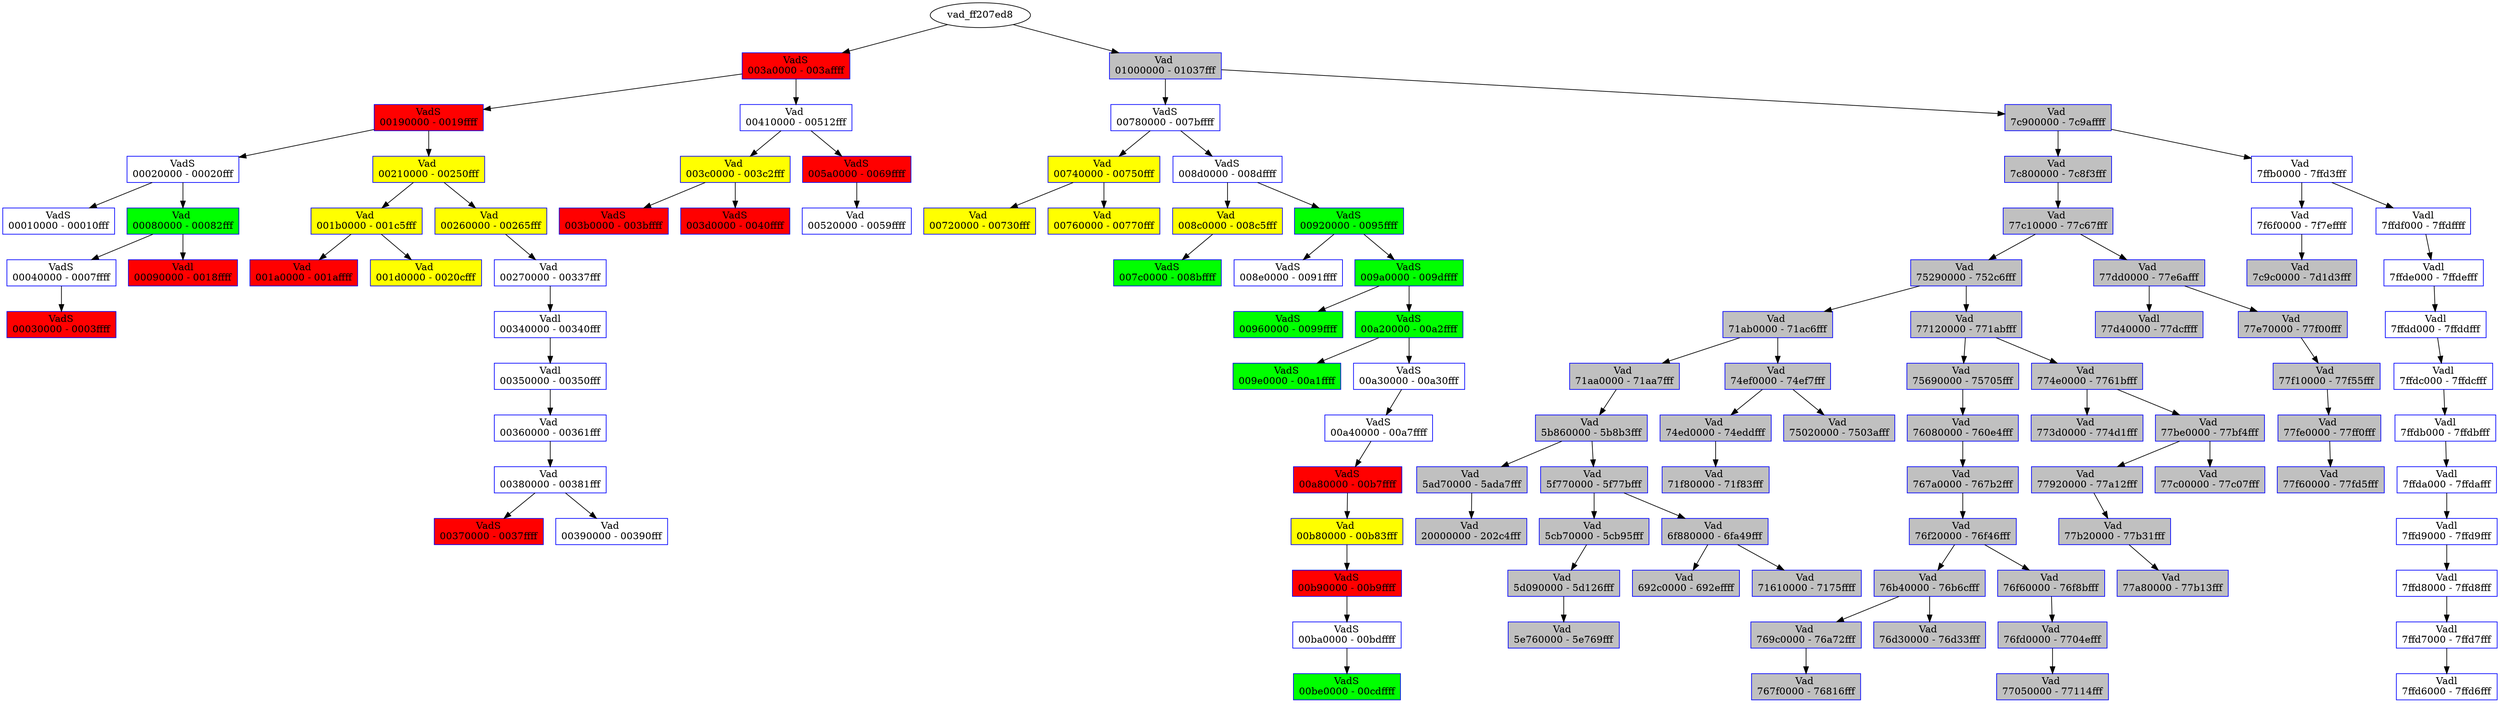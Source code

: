 /* Pid:    828 */
digraph processtree {
graph [rankdir = "TB"];
vad_ff207ed8 -> vad_80fb9200
vad_80fb9200 [label = "{ VadS\n003a0000 - 003affff }"shape = "record" color = "blue" style = "filled" fillcolor = "red"];
vad_80fb9200 -> vad_81075198
vad_81075198 [label = "{ VadS\n00190000 - 0019ffff }"shape = "record" color = "blue" style = "filled" fillcolor = "red"];
vad_81075198 -> vad_ff26d2a0
vad_ff26d2a0 [label = "{ VadS\n00020000 - 00020fff }"shape = "record" color = "blue" style = "filled" fillcolor = "white"];
vad_ff26d2a0 -> vad_80f27f68
vad_80f27f68 [label = "{ VadS\n00010000 - 00010fff }"shape = "record" color = "blue" style = "filled" fillcolor = "white"];
vad_ff26d2a0 -> vad_80f32d60
vad_80f32d60 [label = "{ Vad \n00080000 - 00082fff }"shape = "record" color = "blue" style = "filled" fillcolor = "green"];
vad_80f32d60 -> vad_ff272408
vad_ff272408 [label = "{ VadS\n00040000 - 0007ffff }"shape = "record" color = "blue" style = "filled" fillcolor = "white"];
vad_ff272408 -> vad_ff3afb20
vad_ff3afb20 [label = "{ VadS\n00030000 - 0003ffff }"shape = "record" color = "blue" style = "filled" fillcolor = "red"];
vad_80f32d60 -> vad_ff12f800
vad_ff12f800 [label = "{ Vadl\n00090000 - 0018ffff }"shape = "record" color = "blue" style = "filled" fillcolor = "red"];
vad_81075198 -> vad_ff2389b0
vad_ff2389b0 [label = "{ Vad \n00210000 - 00250fff }"shape = "record" color = "blue" style = "filled" fillcolor = "yellow"];
vad_ff2389b0 -> vad_ff291548
vad_ff291548 [label = "{ Vad \n001b0000 - 001c5fff }"shape = "record" color = "blue" style = "filled" fillcolor = "yellow"];
vad_ff291548 -> vad_ff399190
vad_ff399190 [label = "{ Vad \n001a0000 - 001affff }"shape = "record" color = "blue" style = "filled" fillcolor = "red"];
vad_ff291548 -> vad_ff375ca8
vad_ff375ca8 [label = "{ Vad \n001d0000 - 0020cfff }"shape = "record" color = "blue" style = "filled" fillcolor = "yellow"];
vad_ff2389b0 -> vad_ff238598
vad_ff238598 [label = "{ Vad \n00260000 - 00265fff }"shape = "record" color = "blue" style = "filled" fillcolor = "yellow"];
vad_ff238598 -> vad_ff20cfd8
vad_ff20cfd8 [label = "{ Vad \n00270000 - 00337fff }"shape = "record" color = "blue" style = "filled" fillcolor = "white"];
vad_ff20cfd8 -> vad_81023b58
vad_81023b58 [label = "{ Vadl\n00340000 - 00340fff }"shape = "record" color = "blue" style = "filled" fillcolor = "white"];
vad_81023b58 -> vad_ff3bee60
vad_ff3bee60 [label = "{ Vadl\n00350000 - 00350fff }"shape = "record" color = "blue" style = "filled" fillcolor = "white"];
vad_ff3bee60 -> vad_80fd18a0
vad_80fd18a0 [label = "{ Vad \n00360000 - 00361fff }"shape = "record" color = "blue" style = "filled" fillcolor = "white"];
vad_80fd18a0 -> vad_80fd1810
vad_80fd1810 [label = "{ Vad \n00380000 - 00381fff }"shape = "record" color = "blue" style = "filled" fillcolor = "white"];
vad_80fd1810 -> vad_ff378de0
vad_ff378de0 [label = "{ VadS\n00370000 - 0037ffff }"shape = "record" color = "blue" style = "filled" fillcolor = "red"];
vad_80fd1810 -> vad_ff3627a8
vad_ff3627a8 [label = "{ Vad \n00390000 - 00390fff }"shape = "record" color = "blue" style = "filled" fillcolor = "white"];
vad_80fb9200 -> vad_ff28df50
vad_ff28df50 [label = "{ Vad \n00410000 - 00512fff }"shape = "record" color = "blue" style = "filled" fillcolor = "white"];
vad_ff28df50 -> vad_ff28dd18
vad_ff28dd18 [label = "{ Vad \n003c0000 - 003c2fff }"shape = "record" color = "blue" style = "filled" fillcolor = "yellow"];
vad_ff28dd18 -> vad_ff23c790
vad_ff23c790 [label = "{ VadS\n003b0000 - 003bffff }"shape = "record" color = "blue" style = "filled" fillcolor = "red"];
vad_ff28dd18 -> vad_ff277ed8
vad_ff277ed8 [label = "{ VadS\n003d0000 - 0040ffff }"shape = "record" color = "blue" style = "filled" fillcolor = "red"];
vad_ff28df50 -> vad_80fcb6a8
vad_80fcb6a8 [label = "{ VadS\n005a0000 - 0069ffff }"shape = "record" color = "blue" style = "filled" fillcolor = "red"];
vad_80fcb6a8 -> vad_80f4ecc0
vad_80f4ecc0 [label = "{ Vad \n00520000 - 0059ffff }"shape = "record" color = "blue" style = "filled" fillcolor = "white"];
vad_ff207ed8 -> vad_80f2b908
vad_80f2b908 [label = "{ Vad \n01000000 - 01037fff }"shape = "record" color = "blue" style = "filled" fillcolor = "gray"];
vad_80f2b908 -> vad_ff8cf4e0
vad_ff8cf4e0 [label = "{ VadS\n00780000 - 007bffff }"shape = "record" color = "blue" style = "filled" fillcolor = "white"];
vad_ff8cf4e0 -> vad_ff20cb58
vad_ff20cb58 [label = "{ Vad \n00740000 - 00750fff }"shape = "record" color = "blue" style = "filled" fillcolor = "yellow"];
vad_ff20cb58 -> vad_80fd1840
vad_80fd1840 [label = "{ Vad \n00720000 - 00730fff }"shape = "record" color = "blue" style = "filled" fillcolor = "yellow"];
vad_ff20cb58 -> vad_ff20cb28
vad_ff20cb28 [label = "{ Vad \n00760000 - 00770fff }"shape = "record" color = "blue" style = "filled" fillcolor = "yellow"];
vad_ff8cf4e0 -> vad_ff2295a8
vad_ff2295a8 [label = "{ VadS\n008d0000 - 008dffff }"shape = "record" color = "blue" style = "filled" fillcolor = "white"];
vad_ff2295a8 -> vad_ff2888b0
vad_ff2888b0 [label = "{ Vad \n008c0000 - 008c5fff }"shape = "record" color = "blue" style = "filled" fillcolor = "yellow"];
vad_ff2888b0 -> vad_ff139048
vad_ff139048 [label = "{ VadS\n007c0000 - 008bffff }"shape = "record" color = "blue" style = "filled" fillcolor = "green"];
vad_ff2295a8 -> vad_ff2423e8
vad_ff2423e8 [label = "{ VadS\n00920000 - 0095ffff }"shape = "record" color = "blue" style = "filled" fillcolor = "green"];
vad_ff2423e8 -> vad_ff39cde0
vad_ff39cde0 [label = "{ VadS\n008e0000 - 0091ffff }"shape = "record" color = "blue" style = "filled" fillcolor = "white"];
vad_ff2423e8 -> vad_ff393aa0
vad_ff393aa0 [label = "{ VadS\n009a0000 - 009dffff }"shape = "record" color = "blue" style = "filled" fillcolor = "green"];
vad_ff393aa0 -> vad_ff385c38
vad_ff385c38 [label = "{ VadS\n00960000 - 0099ffff }"shape = "record" color = "blue" style = "filled" fillcolor = "green"];
vad_ff393aa0 -> vad_ff141930
vad_ff141930 [label = "{ VadS\n00a20000 - 00a2ffff }"shape = "record" color = "blue" style = "filled" fillcolor = "green"];
vad_ff141930 -> vad_ff23a648
vad_ff23a648 [label = "{ VadS\n009e0000 - 00a1ffff }"shape = "record" color = "blue" style = "filled" fillcolor = "green"];
vad_ff141930 -> vad_80fb65f0
vad_80fb65f0 [label = "{ VadS\n00a30000 - 00a30fff }"shape = "record" color = "blue" style = "filled" fillcolor = "white"];
vad_80fb65f0 -> vad_80efe930
vad_80efe930 [label = "{ VadS\n00a40000 - 00a7ffff }"shape = "record" color = "blue" style = "filled" fillcolor = "white"];
vad_80efe930 -> vad_80f62c40
vad_80f62c40 [label = "{ VadS\n00a80000 - 00b7ffff }"shape = "record" color = "blue" style = "filled" fillcolor = "red"];
vad_80f62c40 -> vad_80f95848
vad_80f95848 [label = "{ Vad \n00b80000 - 00b83fff }"shape = "record" color = "blue" style = "filled" fillcolor = "yellow"];
vad_80f95848 -> vad_80f04588
vad_80f04588 [label = "{ VadS\n00b90000 - 00b9ffff }"shape = "record" color = "blue" style = "filled" fillcolor = "red"];
vad_80f04588 -> vad_80f0e7f8
vad_80f0e7f8 [label = "{ VadS\n00ba0000 - 00bdffff }"shape = "record" color = "blue" style = "filled" fillcolor = "white"];
vad_80f0e7f8 -> vad_80f65378
vad_80f65378 [label = "{ VadS\n00be0000 - 00cdffff }"shape = "record" color = "blue" style = "filled" fillcolor = "green"];
vad_80f2b908 -> vad_ff36c1a8
vad_ff36c1a8 [label = "{ Vad \n7c900000 - 7c9affff }"shape = "record" color = "blue" style = "filled" fillcolor = "gray"];
vad_ff36c1a8 -> vad_80fef800
vad_80fef800 [label = "{ Vad \n7c800000 - 7c8f3fff }"shape = "record" color = "blue" style = "filled" fillcolor = "gray"];
vad_80fef800 -> vad_ff27e430
vad_ff27e430 [label = "{ Vad \n77c10000 - 77c67fff }"shape = "record" color = "blue" style = "filled" fillcolor = "gray"];
vad_ff27e430 -> vad_ff231808
vad_ff231808 [label = "{ Vad \n75290000 - 752c6fff }"shape = "record" color = "blue" style = "filled" fillcolor = "gray"];
vad_ff231808 -> vad_ff1257d8
vad_ff1257d8 [label = "{ Vad \n71ab0000 - 71ac6fff }"shape = "record" color = "blue" style = "filled" fillcolor = "gray"];
vad_ff1257d8 -> vad_ff1257a8
vad_ff1257a8 [label = "{ Vad \n71aa0000 - 71aa7fff }"shape = "record" color = "blue" style = "filled" fillcolor = "gray"];
vad_ff1257a8 -> vad_ff393fa8
vad_ff393fa8 [label = "{ Vad \n5b860000 - 5b8b3fff }"shape = "record" color = "blue" style = "filled" fillcolor = "gray"];
vad_ff393fa8 -> vad_ff28dd48
vad_ff28dd48 [label = "{ Vad \n5ad70000 - 5ada7fff }"shape = "record" color = "blue" style = "filled" fillcolor = "gray"];
vad_ff28dd48 -> vad_ff265b20
vad_ff265b20 [label = "{ Vad \n20000000 - 202c4fff }"shape = "record" color = "blue" style = "filled" fillcolor = "gray"];
vad_ff393fa8 -> vad_ff393f48
vad_ff393f48 [label = "{ Vad \n5f770000 - 5f77bfff }"shape = "record" color = "blue" style = "filled" fillcolor = "gray"];
vad_ff393f48 -> vad_ff393f18
vad_ff393f18 [label = "{ Vad \n5cb70000 - 5cb95fff }"shape = "record" color = "blue" style = "filled" fillcolor = "gray"];
vad_ff393f18 -> vad_80fd1870
vad_80fd1870 [label = "{ Vad \n5d090000 - 5d126fff }"shape = "record" color = "blue" style = "filled" fillcolor = "gray"];
vad_80fd1870 -> vad_80f957d8
vad_80f957d8 [label = "{ Vad \n5e760000 - 5e769fff }"shape = "record" color = "blue" style = "filled" fillcolor = "gray"];
vad_ff393f48 -> vad_ff20cfa8
vad_ff20cfa8 [label = "{ Vad \n6f880000 - 6fa49fff }"shape = "record" color = "blue" style = "filled" fillcolor = "gray"];
vad_ff20cfa8 -> vad_ff253c60
vad_ff253c60 [label = "{ Vad \n692c0000 - 692effff }"shape = "record" color = "blue" style = "filled" fillcolor = "gray"];
vad_ff20cfa8 -> vad_ff253c30
vad_ff253c30 [label = "{ Vad \n71610000 - 7175ffff }"shape = "record" color = "blue" style = "filled" fillcolor = "gray"];
vad_ff1257d8 -> vad_ff288880
vad_ff288880 [label = "{ Vad \n74ef0000 - 74ef7fff }"shape = "record" color = "blue" style = "filled" fillcolor = "gray"];
vad_ff288880 -> vad_ff2269a0
vad_ff2269a0 [label = "{ Vad \n74ed0000 - 74eddfff }"shape = "record" color = "blue" style = "filled" fillcolor = "gray"];
vad_ff2269a0 -> vad_ff24de18
vad_ff24de18 [label = "{ Vad \n71f80000 - 71f83fff }"shape = "record" color = "blue" style = "filled" fillcolor = "gray"];
vad_ff288880 -> vad_80f16d60
vad_80f16d60 [label = "{ Vad \n75020000 - 7503afff }"shape = "record" color = "blue" style = "filled" fillcolor = "gray"];
vad_ff231808 -> vad_ff2317d8
vad_ff2317d8 [label = "{ Vad \n77120000 - 771abfff }"shape = "record" color = "blue" style = "filled" fillcolor = "gray"];
vad_ff2317d8 -> vad_80fdc0b0
vad_80fdc0b0 [label = "{ Vad \n75690000 - 75705fff }"shape = "record" color = "blue" style = "filled" fillcolor = "gray"];
vad_80fdc0b0 -> vad_ff125868
vad_ff125868 [label = "{ Vad \n76080000 - 760e4fff }"shape = "record" color = "blue" style = "filled" fillcolor = "gray"];
vad_ff125868 -> vad_ff125838
vad_ff125838 [label = "{ Vad \n767a0000 - 767b2fff }"shape = "record" color = "blue" style = "filled" fillcolor = "gray"];
vad_ff125838 -> vad_ff125808
vad_ff125808 [label = "{ Vad \n76f20000 - 76f46fff }"shape = "record" color = "blue" style = "filled" fillcolor = "gray"];
vad_ff125808 -> vad_ff20cf78
vad_ff20cf78 [label = "{ Vad \n76b40000 - 76b6cfff }"shape = "record" color = "blue" style = "filled" fillcolor = "gray"];
vad_ff20cf78 -> vad_ff28dd78
vad_ff28dd78 [label = "{ Vad \n769c0000 - 76a72fff }"shape = "record" color = "blue" style = "filled" fillcolor = "gray"];
vad_ff28dd78 -> vad_80f0b0d0
vad_80f0b0d0 [label = "{ Vad \n767f0000 - 76816fff }"shape = "record" color = "blue" style = "filled" fillcolor = "gray"];
vad_ff20cf78 -> vad_ff2373f8
vad_ff2373f8 [label = "{ Vad \n76d30000 - 76d33fff }"shape = "record" color = "blue" style = "filled" fillcolor = "gray"];
vad_ff125808 -> vad_ff393fd8
vad_ff393fd8 [label = "{ Vad \n76f60000 - 76f8bfff }"shape = "record" color = "blue" style = "filled" fillcolor = "gray"];
vad_ff393fd8 -> vad_80f5c370
vad_80f5c370 [label = "{ Vad \n76fd0000 - 7704efff }"shape = "record" color = "blue" style = "filled" fillcolor = "gray"];
vad_80f5c370 -> vad_ff20c858
vad_ff20c858 [label = "{ Vad \n77050000 - 77114fff }"shape = "record" color = "blue" style = "filled" fillcolor = "gray"];
vad_ff2317d8 -> vad_80fdc0e0
vad_80fdc0e0 [label = "{ Vad \n774e0000 - 7761bfff }"shape = "record" color = "blue" style = "filled" fillcolor = "gray"];
vad_80fdc0e0 -> vad_80fd18d0
vad_80fd18d0 [label = "{ Vad \n773d0000 - 774d1fff }"shape = "record" color = "blue" style = "filled" fillcolor = "gray"];
vad_80fdc0e0 -> vad_ff20cf48
vad_ff20cf48 [label = "{ Vad \n77be0000 - 77bf4fff }"shape = "record" color = "blue" style = "filled" fillcolor = "gray"];
vad_ff20cf48 -> vad_ff253c90
vad_ff253c90 [label = "{ Vad \n77920000 - 77a12fff }"shape = "record" color = "blue" style = "filled" fillcolor = "gray"];
vad_ff253c90 -> vad_ff3ad180
vad_ff3ad180 [label = "{ Vad \n77b20000 - 77b31fff }"shape = "record" color = "blue" style = "filled" fillcolor = "gray"];
vad_ff3ad180 -> vad_81003370
vad_81003370 [label = "{ Vad \n77a80000 - 77b13fff }"shape = "record" color = "blue" style = "filled" fillcolor = "gray"];
vad_ff20cf48 -> vad_ff20cf18
vad_ff20cf18 [label = "{ Vad \n77c00000 - 77c07fff }"shape = "record" color = "blue" style = "filled" fillcolor = "gray"];
vad_ff27e430 -> vad_ff3a40d8
vad_ff3a40d8 [label = "{ Vad \n77dd0000 - 77e6afff }"shape = "record" color = "blue" style = "filled" fillcolor = "gray"];
vad_ff3a40d8 -> vad_81023b18
vad_81023b18 [label = "{ Vadl\n77d40000 - 77dcffff }"shape = "record" color = "blue" style = "filled" fillcolor = "gray"];
vad_ff3a40d8 -> vad_ff3a40a8
vad_ff3a40a8 [label = "{ Vad \n77e70000 - 77f00fff }"shape = "record" color = "blue" style = "filled" fillcolor = "gray"];
vad_ff3a40a8 -> vad_8102ac00
vad_8102ac00 [label = "{ Vad \n77f10000 - 77f55fff }"shape = "record" color = "blue" style = "filled" fillcolor = "gray"];
vad_8102ac00 -> vad_ff393f78
vad_ff393f78 [label = "{ Vad \n77fe0000 - 77ff0fff }"shape = "record" color = "blue" style = "filled" fillcolor = "gray"];
vad_ff393f78 -> vad_ff28dda8
vad_ff28dda8 [label = "{ Vad \n77f60000 - 77fd5fff }"shape = "record" color = "blue" style = "filled" fillcolor = "gray"];
vad_ff36c1a8 -> vad_ff148678
vad_ff148678 [label = "{ Vad \n7ffb0000 - 7ffd3fff }"shape = "record" color = "blue" style = "filled" fillcolor = "white"];
vad_ff148678 -> vad_ff13a3d0
vad_ff13a3d0 [label = "{ Vad \n7f6f0000 - 7f7effff }"shape = "record" color = "blue" style = "filled" fillcolor = "white"];
vad_ff13a3d0 -> vad_ff28ddd8
vad_ff28ddd8 [label = "{ Vad \n7c9c0000 - 7d1d3fff }"shape = "record" color = "blue" style = "filled" fillcolor = "gray"];
vad_ff148678 -> vad_ff12f7c0
vad_ff12f7c0 [label = "{ Vadl\n7ffdf000 - 7ffdffff }"shape = "record" color = "blue" style = "filled" fillcolor = "white"];
vad_ff12f7c0 -> vad_ff3beea0
vad_ff3beea0 [label = "{ Vadl\n7ffde000 - 7ffdefff }"shape = "record" color = "blue" style = "filled" fillcolor = "white"];
vad_ff3beea0 -> vad_ff265b80
vad_ff265b80 [label = "{ Vadl\n7ffdd000 - 7ffddfff }"shape = "record" color = "blue" style = "filled" fillcolor = "white"];
vad_ff265b80 -> vad_ff298b68
vad_ff298b68 [label = "{ Vadl\n7ffdc000 - 7ffdcfff }"shape = "record" color = "blue" style = "filled" fillcolor = "white"];
vad_ff298b68 -> vad_ff2887e0
vad_ff2887e0 [label = "{ Vadl\n7ffdb000 - 7ffdbfff }"shape = "record" color = "blue" style = "filled" fillcolor = "white"];
vad_ff2887e0 -> vad_ff2269d0
vad_ff2269d0 [label = "{ Vadl\n7ffda000 - 7ffdafff }"shape = "record" color = "blue" style = "filled" fillcolor = "white"];
vad_ff2269d0 -> vad_ff23cf88
vad_ff23cf88 [label = "{ Vadl\n7ffd9000 - 7ffd9fff }"shape = "record" color = "blue" style = "filled" fillcolor = "white"];
vad_ff23cf88 -> vad_ff36e528
vad_ff36e528 [label = "{ Vadl\n7ffd8000 - 7ffd8fff }"shape = "record" color = "blue" style = "filled" fillcolor = "white"];
vad_ff36e528 -> vad_ff3a76c0
vad_ff3a76c0 [label = "{ Vadl\n7ffd7000 - 7ffd7fff }"shape = "record" color = "blue" style = "filled" fillcolor = "white"];
vad_ff3a76c0 -> vad_80f95808
vad_80f95808 [label = "{ Vadl\n7ffd6000 - 7ffd6fff }"shape = "record" color = "blue" style = "filled" fillcolor = "white"];
}
